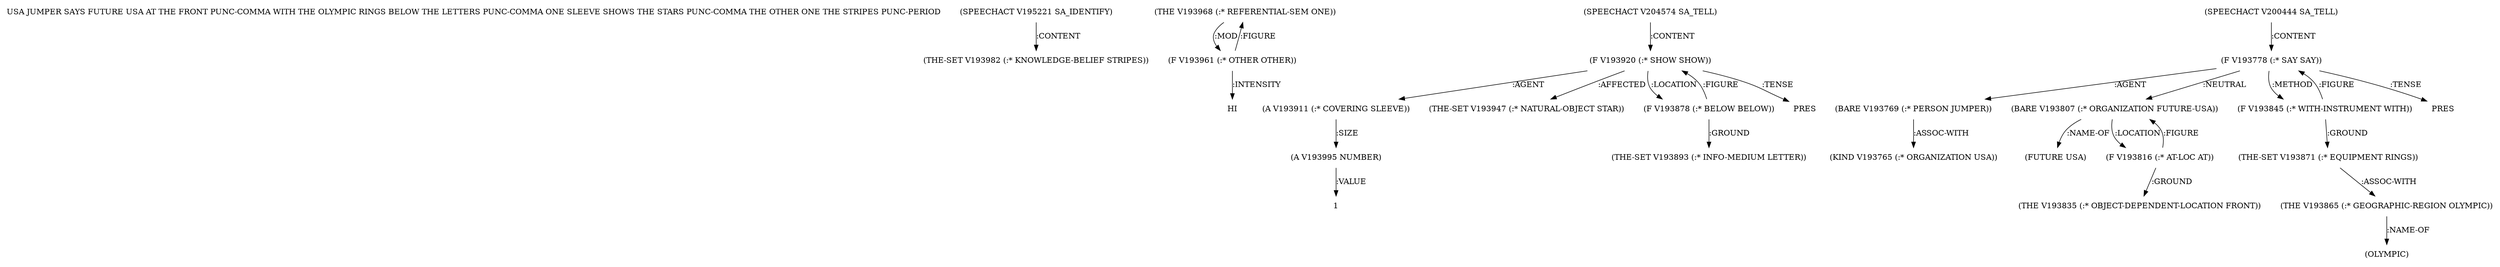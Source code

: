 digraph Terms {
  node [shape=none]
  "USA JUMPER SAYS FUTURE USA AT THE FRONT PUNC-COMMA WITH THE OLYMPIC RINGS BELOW THE LETTERS PUNC-COMMA ONE SLEEVE SHOWS THE STARS PUNC-COMMA THE OTHER ONE THE STRIPES PUNC-PERIOD"
  "V195221" [label="(SPEECHACT V195221 SA_IDENTIFY)"]
  "V195221" -> "V193982" [label=":CONTENT"]
  "V193982" [label="(THE-SET V193982 (:* KNOWLEDGE-BELIEF STRIPES))"]
  "V193968" [label="(THE V193968 (:* REFERENTIAL-SEM ONE))"]
  "V193968" -> "V193961" [label=":MOD"]
  "V193961" [label="(F V193961 (:* OTHER OTHER))"]
  "V193961" -> "NT205372" [label=":INTENSITY"]
  "NT205372" [label="HI"]
  "V193961" -> "V193968" [label=":FIGURE"]
  "V204574" [label="(SPEECHACT V204574 SA_TELL)"]
  "V204574" -> "V193920" [label=":CONTENT"]
  "V193920" [label="(F V193920 (:* SHOW SHOW))"]
  "V193920" -> "V193911" [label=":AGENT"]
  "V193920" -> "V193947" [label=":AFFECTED"]
  "V193920" -> "V193878" [label=":LOCATION"]
  "V193920" -> "NT205373" [label=":TENSE"]
  "NT205373" [label="PRES"]
  "V193878" [label="(F V193878 (:* BELOW BELOW))"]
  "V193878" -> "V193893" [label=":GROUND"]
  "V193878" -> "V193920" [label=":FIGURE"]
  "V193893" [label="(THE-SET V193893 (:* INFO-MEDIUM LETTER))"]
  "V193911" [label="(A V193911 (:* COVERING SLEEVE))"]
  "V193911" -> "V193995" [label=":SIZE"]
  "V193995" [label="(A V193995 NUMBER)"]
  "V193995" -> "NT205374" [label=":VALUE"]
  "NT205374" [label="1"]
  "V193947" [label="(THE-SET V193947 (:* NATURAL-OBJECT STAR))"]
  "V200444" [label="(SPEECHACT V200444 SA_TELL)"]
  "V200444" -> "V193778" [label=":CONTENT"]
  "V193778" [label="(F V193778 (:* SAY SAY))"]
  "V193778" -> "V193769" [label=":AGENT"]
  "V193778" -> "V193807" [label=":NEUTRAL"]
  "V193778" -> "V193845" [label=":METHOD"]
  "V193778" -> "NT205375" [label=":TENSE"]
  "NT205375" [label="PRES"]
  "V193769" [label="(BARE V193769 (:* PERSON JUMPER))"]
  "V193769" -> "V193765" [label=":ASSOC-WITH"]
  "V193765" [label="(KIND V193765 (:* ORGANIZATION USA))"]
  "V193807" [label="(BARE V193807 (:* ORGANIZATION FUTURE-USA))"]
  "V193807" -> "NT205376" [label=":NAME-OF"]
  "NT205376" [label="(FUTURE USA)"]
  "V193807" -> "V193816" [label=":LOCATION"]
  "V193816" [label="(F V193816 (:* AT-LOC AT))"]
  "V193816" -> "V193835" [label=":GROUND"]
  "V193816" -> "V193807" [label=":FIGURE"]
  "V193835" [label="(THE V193835 (:* OBJECT-DEPENDENT-LOCATION FRONT))"]
  "V193845" [label="(F V193845 (:* WITH-INSTRUMENT WITH))"]
  "V193845" -> "V193871" [label=":GROUND"]
  "V193845" -> "V193778" [label=":FIGURE"]
  "V193871" [label="(THE-SET V193871 (:* EQUIPMENT RINGS))"]
  "V193871" -> "V193865" [label=":ASSOC-WITH"]
  "V193865" [label="(THE V193865 (:* GEOGRAPHIC-REGION OLYMPIC))"]
  "V193865" -> "NT205377" [label=":NAME-OF"]
  "NT205377" [label="(OLYMPIC)"]
}
